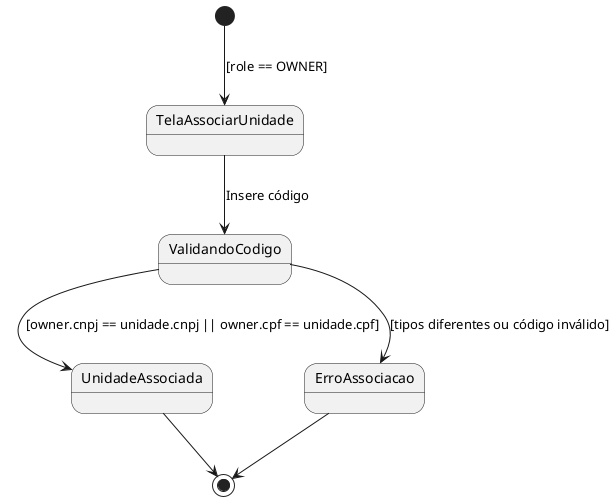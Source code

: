 @startuml
[*] --> TelaAssociarUnidade : [role == OWNER]

TelaAssociarUnidade --> ValidandoCodigo : Insere código
ValidandoCodigo --> UnidadeAssociada : [owner.cnpj == unidade.cnpj || owner.cpf == unidade.cpf]
ValidandoCodigo --> ErroAssociacao : [tipos diferentes ou código inválido]
UnidadeAssociada --> [*]
ErroAssociacao --> [*]
@enduml